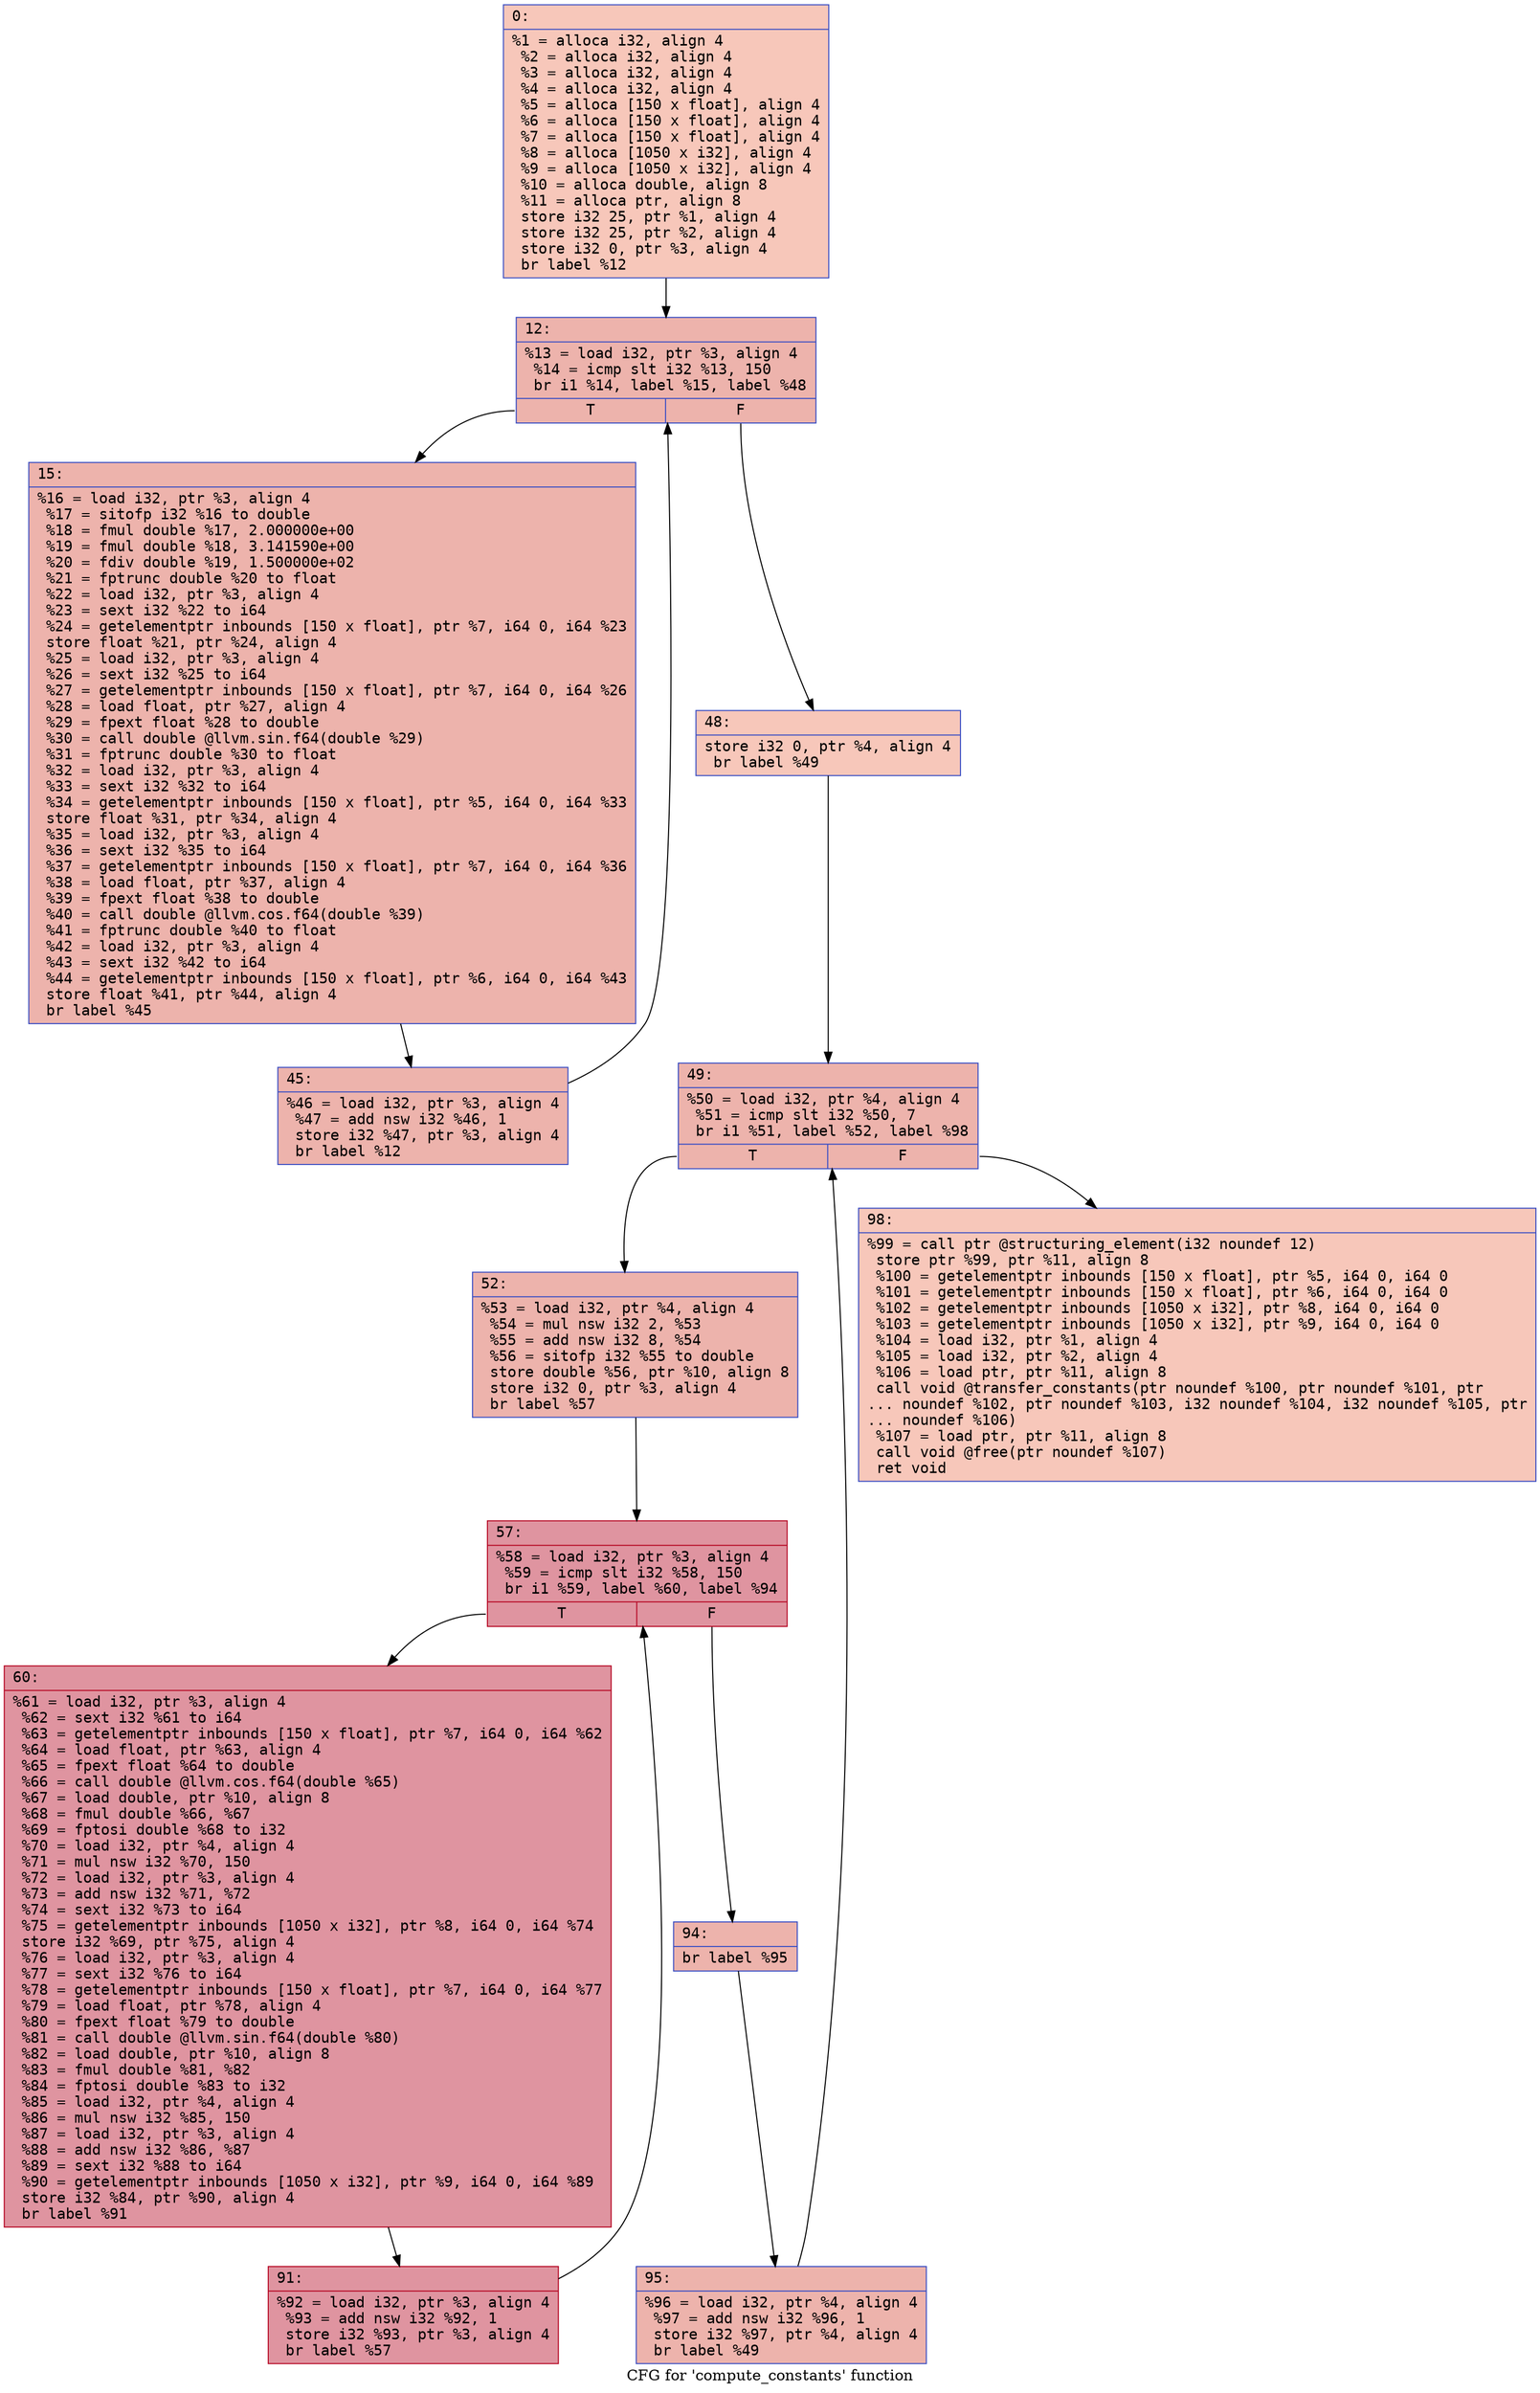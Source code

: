 digraph "CFG for 'compute_constants' function" {
	label="CFG for 'compute_constants' function";

	Node0x600002c12a80 [shape=record,color="#3d50c3ff", style=filled, fillcolor="#ec7f6370" fontname="Courier",label="{0:\l|  %1 = alloca i32, align 4\l  %2 = alloca i32, align 4\l  %3 = alloca i32, align 4\l  %4 = alloca i32, align 4\l  %5 = alloca [150 x float], align 4\l  %6 = alloca [150 x float], align 4\l  %7 = alloca [150 x float], align 4\l  %8 = alloca [1050 x i32], align 4\l  %9 = alloca [1050 x i32], align 4\l  %10 = alloca double, align 8\l  %11 = alloca ptr, align 8\l  store i32 25, ptr %1, align 4\l  store i32 25, ptr %2, align 4\l  store i32 0, ptr %3, align 4\l  br label %12\l}"];
	Node0x600002c12a80 -> Node0x600002c12ad0[tooltip="0 -> 12\nProbability 100.00%" ];
	Node0x600002c12ad0 [shape=record,color="#3d50c3ff", style=filled, fillcolor="#d6524470" fontname="Courier",label="{12:\l|  %13 = load i32, ptr %3, align 4\l  %14 = icmp slt i32 %13, 150\l  br i1 %14, label %15, label %48\l|{<s0>T|<s1>F}}"];
	Node0x600002c12ad0:s0 -> Node0x600002c12b20[tooltip="12 -> 15\nProbability 96.88%" ];
	Node0x600002c12ad0:s1 -> Node0x600002c12bc0[tooltip="12 -> 48\nProbability 3.12%" ];
	Node0x600002c12b20 [shape=record,color="#3d50c3ff", style=filled, fillcolor="#d6524470" fontname="Courier",label="{15:\l|  %16 = load i32, ptr %3, align 4\l  %17 = sitofp i32 %16 to double\l  %18 = fmul double %17, 2.000000e+00\l  %19 = fmul double %18, 3.141590e+00\l  %20 = fdiv double %19, 1.500000e+02\l  %21 = fptrunc double %20 to float\l  %22 = load i32, ptr %3, align 4\l  %23 = sext i32 %22 to i64\l  %24 = getelementptr inbounds [150 x float], ptr %7, i64 0, i64 %23\l  store float %21, ptr %24, align 4\l  %25 = load i32, ptr %3, align 4\l  %26 = sext i32 %25 to i64\l  %27 = getelementptr inbounds [150 x float], ptr %7, i64 0, i64 %26\l  %28 = load float, ptr %27, align 4\l  %29 = fpext float %28 to double\l  %30 = call double @llvm.sin.f64(double %29)\l  %31 = fptrunc double %30 to float\l  %32 = load i32, ptr %3, align 4\l  %33 = sext i32 %32 to i64\l  %34 = getelementptr inbounds [150 x float], ptr %5, i64 0, i64 %33\l  store float %31, ptr %34, align 4\l  %35 = load i32, ptr %3, align 4\l  %36 = sext i32 %35 to i64\l  %37 = getelementptr inbounds [150 x float], ptr %7, i64 0, i64 %36\l  %38 = load float, ptr %37, align 4\l  %39 = fpext float %38 to double\l  %40 = call double @llvm.cos.f64(double %39)\l  %41 = fptrunc double %40 to float\l  %42 = load i32, ptr %3, align 4\l  %43 = sext i32 %42 to i64\l  %44 = getelementptr inbounds [150 x float], ptr %6, i64 0, i64 %43\l  store float %41, ptr %44, align 4\l  br label %45\l}"];
	Node0x600002c12b20 -> Node0x600002c12b70[tooltip="15 -> 45\nProbability 100.00%" ];
	Node0x600002c12b70 [shape=record,color="#3d50c3ff", style=filled, fillcolor="#d6524470" fontname="Courier",label="{45:\l|  %46 = load i32, ptr %3, align 4\l  %47 = add nsw i32 %46, 1\l  store i32 %47, ptr %3, align 4\l  br label %12\l}"];
	Node0x600002c12b70 -> Node0x600002c12ad0[tooltip="45 -> 12\nProbability 100.00%" ];
	Node0x600002c12bc0 [shape=record,color="#3d50c3ff", style=filled, fillcolor="#ec7f6370" fontname="Courier",label="{48:\l|  store i32 0, ptr %4, align 4\l  br label %49\l}"];
	Node0x600002c12bc0 -> Node0x600002c12c10[tooltip="48 -> 49\nProbability 100.00%" ];
	Node0x600002c12c10 [shape=record,color="#3d50c3ff", style=filled, fillcolor="#d6524470" fontname="Courier",label="{49:\l|  %50 = load i32, ptr %4, align 4\l  %51 = icmp slt i32 %50, 7\l  br i1 %51, label %52, label %98\l|{<s0>T|<s1>F}}"];
	Node0x600002c12c10:s0 -> Node0x600002c12c60[tooltip="49 -> 52\nProbability 96.88%" ];
	Node0x600002c12c10:s1 -> Node0x600002c12e40[tooltip="49 -> 98\nProbability 3.12%" ];
	Node0x600002c12c60 [shape=record,color="#3d50c3ff", style=filled, fillcolor="#d6524470" fontname="Courier",label="{52:\l|  %53 = load i32, ptr %4, align 4\l  %54 = mul nsw i32 2, %53\l  %55 = add nsw i32 8, %54\l  %56 = sitofp i32 %55 to double\l  store double %56, ptr %10, align 8\l  store i32 0, ptr %3, align 4\l  br label %57\l}"];
	Node0x600002c12c60 -> Node0x600002c12cb0[tooltip="52 -> 57\nProbability 100.00%" ];
	Node0x600002c12cb0 [shape=record,color="#b70d28ff", style=filled, fillcolor="#b70d2870" fontname="Courier",label="{57:\l|  %58 = load i32, ptr %3, align 4\l  %59 = icmp slt i32 %58, 150\l  br i1 %59, label %60, label %94\l|{<s0>T|<s1>F}}"];
	Node0x600002c12cb0:s0 -> Node0x600002c12d00[tooltip="57 -> 60\nProbability 96.88%" ];
	Node0x600002c12cb0:s1 -> Node0x600002c12da0[tooltip="57 -> 94\nProbability 3.12%" ];
	Node0x600002c12d00 [shape=record,color="#b70d28ff", style=filled, fillcolor="#b70d2870" fontname="Courier",label="{60:\l|  %61 = load i32, ptr %3, align 4\l  %62 = sext i32 %61 to i64\l  %63 = getelementptr inbounds [150 x float], ptr %7, i64 0, i64 %62\l  %64 = load float, ptr %63, align 4\l  %65 = fpext float %64 to double\l  %66 = call double @llvm.cos.f64(double %65)\l  %67 = load double, ptr %10, align 8\l  %68 = fmul double %66, %67\l  %69 = fptosi double %68 to i32\l  %70 = load i32, ptr %4, align 4\l  %71 = mul nsw i32 %70, 150\l  %72 = load i32, ptr %3, align 4\l  %73 = add nsw i32 %71, %72\l  %74 = sext i32 %73 to i64\l  %75 = getelementptr inbounds [1050 x i32], ptr %8, i64 0, i64 %74\l  store i32 %69, ptr %75, align 4\l  %76 = load i32, ptr %3, align 4\l  %77 = sext i32 %76 to i64\l  %78 = getelementptr inbounds [150 x float], ptr %7, i64 0, i64 %77\l  %79 = load float, ptr %78, align 4\l  %80 = fpext float %79 to double\l  %81 = call double @llvm.sin.f64(double %80)\l  %82 = load double, ptr %10, align 8\l  %83 = fmul double %81, %82\l  %84 = fptosi double %83 to i32\l  %85 = load i32, ptr %4, align 4\l  %86 = mul nsw i32 %85, 150\l  %87 = load i32, ptr %3, align 4\l  %88 = add nsw i32 %86, %87\l  %89 = sext i32 %88 to i64\l  %90 = getelementptr inbounds [1050 x i32], ptr %9, i64 0, i64 %89\l  store i32 %84, ptr %90, align 4\l  br label %91\l}"];
	Node0x600002c12d00 -> Node0x600002c12d50[tooltip="60 -> 91\nProbability 100.00%" ];
	Node0x600002c12d50 [shape=record,color="#b70d28ff", style=filled, fillcolor="#b70d2870" fontname="Courier",label="{91:\l|  %92 = load i32, ptr %3, align 4\l  %93 = add nsw i32 %92, 1\l  store i32 %93, ptr %3, align 4\l  br label %57\l}"];
	Node0x600002c12d50 -> Node0x600002c12cb0[tooltip="91 -> 57\nProbability 100.00%" ];
	Node0x600002c12da0 [shape=record,color="#3d50c3ff", style=filled, fillcolor="#d6524470" fontname="Courier",label="{94:\l|  br label %95\l}"];
	Node0x600002c12da0 -> Node0x600002c12df0[tooltip="94 -> 95\nProbability 100.00%" ];
	Node0x600002c12df0 [shape=record,color="#3d50c3ff", style=filled, fillcolor="#d6524470" fontname="Courier",label="{95:\l|  %96 = load i32, ptr %4, align 4\l  %97 = add nsw i32 %96, 1\l  store i32 %97, ptr %4, align 4\l  br label %49\l}"];
	Node0x600002c12df0 -> Node0x600002c12c10[tooltip="95 -> 49\nProbability 100.00%" ];
	Node0x600002c12e40 [shape=record,color="#3d50c3ff", style=filled, fillcolor="#ec7f6370" fontname="Courier",label="{98:\l|  %99 = call ptr @structuring_element(i32 noundef 12)\l  store ptr %99, ptr %11, align 8\l  %100 = getelementptr inbounds [150 x float], ptr %5, i64 0, i64 0\l  %101 = getelementptr inbounds [150 x float], ptr %6, i64 0, i64 0\l  %102 = getelementptr inbounds [1050 x i32], ptr %8, i64 0, i64 0\l  %103 = getelementptr inbounds [1050 x i32], ptr %9, i64 0, i64 0\l  %104 = load i32, ptr %1, align 4\l  %105 = load i32, ptr %2, align 4\l  %106 = load ptr, ptr %11, align 8\l  call void @transfer_constants(ptr noundef %100, ptr noundef %101, ptr\l... noundef %102, ptr noundef %103, i32 noundef %104, i32 noundef %105, ptr\l... noundef %106)\l  %107 = load ptr, ptr %11, align 8\l  call void @free(ptr noundef %107)\l  ret void\l}"];
}
